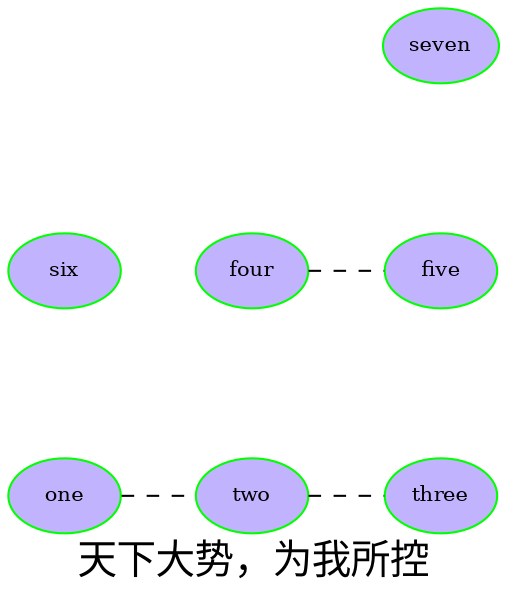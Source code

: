 graph mygraph{
    nodesep=1.0//结点之间的间距
    fontname="Microsoft Yahei"
    fontsize=19
    rankdir=LR
    size="8,5"#单位是英尺,只有当图片尺寸大于此值时才会缩放到此值
    label="天下大势，为我所控"
    node[color=red shepe=box style=filled fillcolor=".7 .3 1.0", color=green, fontsize=10]//属性之间用逗号或者空格隔开
    edge[style=dashed]
    

    one--two--three
    four--five  
    {rank=same;two four}//rank=min,same,max三种取值
    six
    {rank=min;six}
    seven
    {rank=max;seven}
}